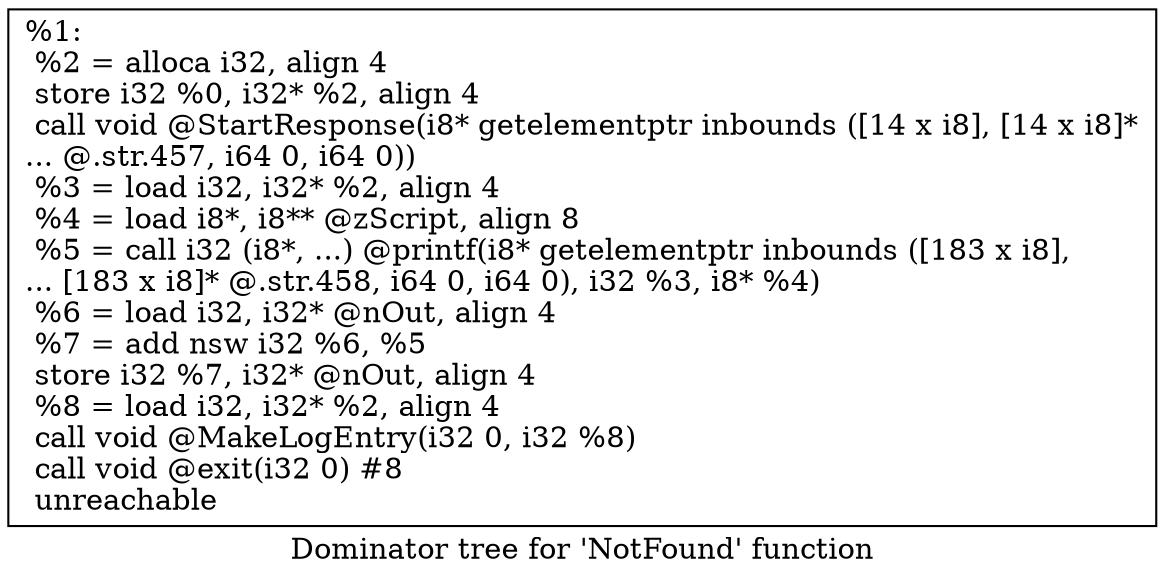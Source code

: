 digraph "Dominator tree for 'NotFound' function" {
	label="Dominator tree for 'NotFound' function";

	Node0x22a98a0 [shape=record,label="{%1:\l  %2 = alloca i32, align 4\l  store i32 %0, i32* %2, align 4\l  call void @StartResponse(i8* getelementptr inbounds ([14 x i8], [14 x i8]*\l... @.str.457, i64 0, i64 0))\l  %3 = load i32, i32* %2, align 4\l  %4 = load i8*, i8** @zScript, align 8\l  %5 = call i32 (i8*, ...) @printf(i8* getelementptr inbounds ([183 x i8],\l... [183 x i8]* @.str.458, i64 0, i64 0), i32 %3, i8* %4)\l  %6 = load i32, i32* @nOut, align 4\l  %7 = add nsw i32 %6, %5\l  store i32 %7, i32* @nOut, align 4\l  %8 = load i32, i32* %2, align 4\l  call void @MakeLogEntry(i32 0, i32 %8)\l  call void @exit(i32 0) #8\l  unreachable\l}"];
}
